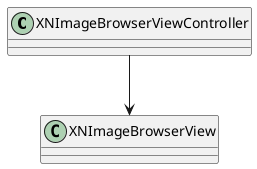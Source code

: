 @startuml  XNImageBrowserViewController

class  XNImageBrowserViewController
class XNImageBrowserView

XNImageBrowserViewController --> XNImageBrowserView


@enduml 
